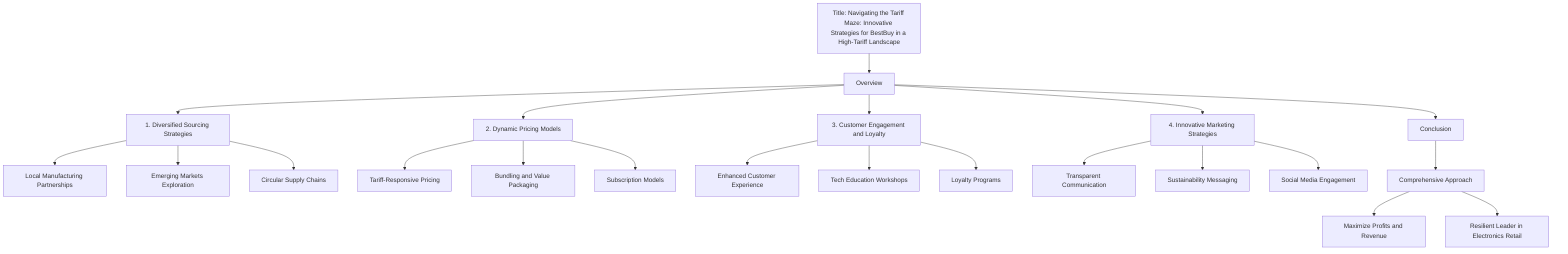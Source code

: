 flowchart TD
        A[Title: Navigating the Tariff Maze: Innovative Strategies for BestBuy in a High-Tariff Landscape] --> B[Overview]
        B --> C[1. Diversified Sourcing Strategies]
        C --> D[Local Manufacturing Partnerships]
        C --> E[Emerging Markets Exploration]
        C --> F[Circular Supply Chains]
        
        B --> G[2. Dynamic Pricing Models]
        G --> H[Tariff-Responsive Pricing]
        G --> I[Bundling and Value Packaging]
        G --> J[Subscription Models]
        
        B --> K[3. Customer Engagement and Loyalty]
        K --> L[Enhanced Customer Experience]
        K --> M[Tech Education Workshops]
        K --> N[Loyalty Programs]
        
        B --> O[4. Innovative Marketing Strategies]
        O --> P[Transparent Communication]
        O --> Q[Sustainability Messaging]
        O --> R[Social Media Engagement]

        B --> S[Conclusion]
        S --> T[Comprehensive Approach]
        T --> U[Maximize Profits and Revenue]
        T --> V[Resilient Leader in Electronics Retail]